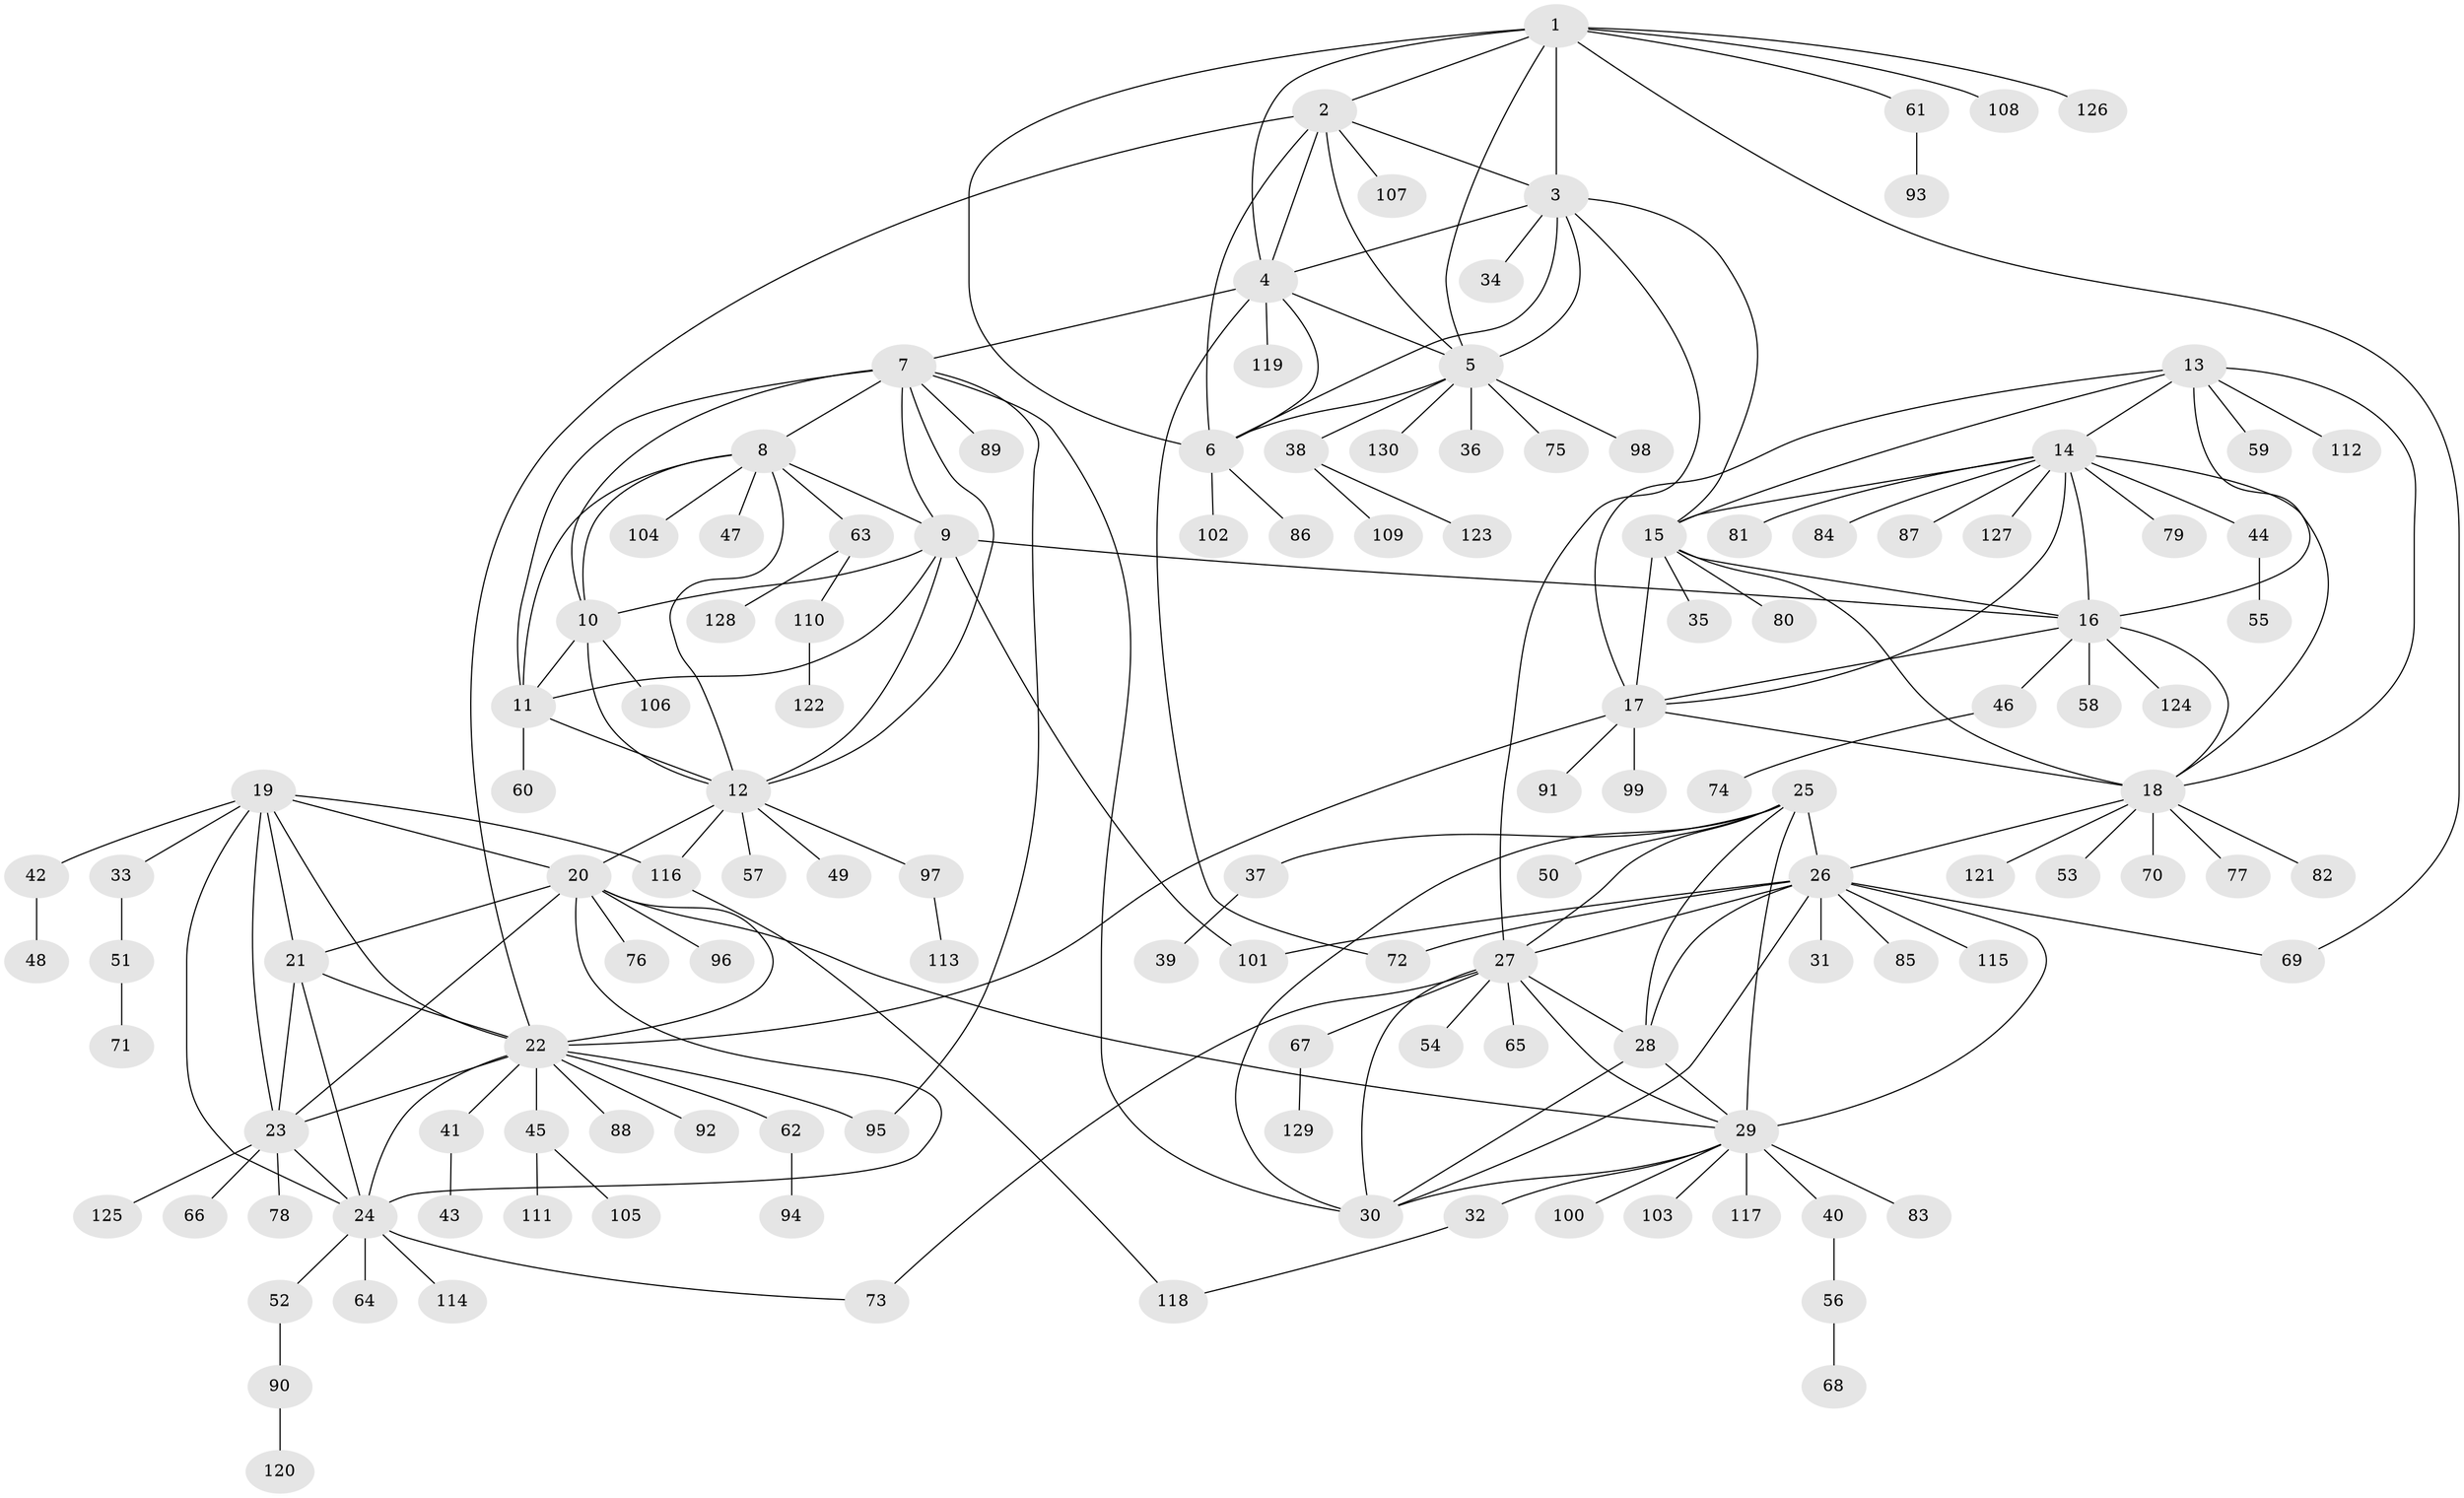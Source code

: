 // Generated by graph-tools (version 1.1) at 2025/37/03/09/25 02:37:38]
// undirected, 130 vertices, 192 edges
graph export_dot {
graph [start="1"]
  node [color=gray90,style=filled];
  1;
  2;
  3;
  4;
  5;
  6;
  7;
  8;
  9;
  10;
  11;
  12;
  13;
  14;
  15;
  16;
  17;
  18;
  19;
  20;
  21;
  22;
  23;
  24;
  25;
  26;
  27;
  28;
  29;
  30;
  31;
  32;
  33;
  34;
  35;
  36;
  37;
  38;
  39;
  40;
  41;
  42;
  43;
  44;
  45;
  46;
  47;
  48;
  49;
  50;
  51;
  52;
  53;
  54;
  55;
  56;
  57;
  58;
  59;
  60;
  61;
  62;
  63;
  64;
  65;
  66;
  67;
  68;
  69;
  70;
  71;
  72;
  73;
  74;
  75;
  76;
  77;
  78;
  79;
  80;
  81;
  82;
  83;
  84;
  85;
  86;
  87;
  88;
  89;
  90;
  91;
  92;
  93;
  94;
  95;
  96;
  97;
  98;
  99;
  100;
  101;
  102;
  103;
  104;
  105;
  106;
  107;
  108;
  109;
  110;
  111;
  112;
  113;
  114;
  115;
  116;
  117;
  118;
  119;
  120;
  121;
  122;
  123;
  124;
  125;
  126;
  127;
  128;
  129;
  130;
  1 -- 2;
  1 -- 3;
  1 -- 4;
  1 -- 5;
  1 -- 6;
  1 -- 61;
  1 -- 69;
  1 -- 108;
  1 -- 126;
  2 -- 3;
  2 -- 4;
  2 -- 5;
  2 -- 6;
  2 -- 22;
  2 -- 107;
  3 -- 4;
  3 -- 5;
  3 -- 6;
  3 -- 15;
  3 -- 27;
  3 -- 34;
  4 -- 5;
  4 -- 6;
  4 -- 7;
  4 -- 72;
  4 -- 119;
  5 -- 6;
  5 -- 36;
  5 -- 38;
  5 -- 75;
  5 -- 98;
  5 -- 130;
  6 -- 86;
  6 -- 102;
  7 -- 8;
  7 -- 9;
  7 -- 10;
  7 -- 11;
  7 -- 12;
  7 -- 30;
  7 -- 89;
  7 -- 95;
  8 -- 9;
  8 -- 10;
  8 -- 11;
  8 -- 12;
  8 -- 47;
  8 -- 63;
  8 -- 104;
  9 -- 10;
  9 -- 11;
  9 -- 12;
  9 -- 16;
  9 -- 101;
  10 -- 11;
  10 -- 12;
  10 -- 106;
  11 -- 12;
  11 -- 60;
  12 -- 20;
  12 -- 49;
  12 -- 57;
  12 -- 97;
  12 -- 116;
  13 -- 14;
  13 -- 15;
  13 -- 16;
  13 -- 17;
  13 -- 18;
  13 -- 59;
  13 -- 112;
  14 -- 15;
  14 -- 16;
  14 -- 17;
  14 -- 18;
  14 -- 44;
  14 -- 79;
  14 -- 81;
  14 -- 84;
  14 -- 87;
  14 -- 127;
  15 -- 16;
  15 -- 17;
  15 -- 18;
  15 -- 35;
  15 -- 80;
  16 -- 17;
  16 -- 18;
  16 -- 46;
  16 -- 58;
  16 -- 124;
  17 -- 18;
  17 -- 22;
  17 -- 91;
  17 -- 99;
  18 -- 26;
  18 -- 53;
  18 -- 70;
  18 -- 77;
  18 -- 82;
  18 -- 121;
  19 -- 20;
  19 -- 21;
  19 -- 22;
  19 -- 23;
  19 -- 24;
  19 -- 33;
  19 -- 42;
  19 -- 116;
  20 -- 21;
  20 -- 22;
  20 -- 23;
  20 -- 24;
  20 -- 29;
  20 -- 76;
  20 -- 96;
  21 -- 22;
  21 -- 23;
  21 -- 24;
  22 -- 23;
  22 -- 24;
  22 -- 41;
  22 -- 45;
  22 -- 62;
  22 -- 88;
  22 -- 92;
  22 -- 95;
  23 -- 24;
  23 -- 66;
  23 -- 78;
  23 -- 125;
  24 -- 52;
  24 -- 64;
  24 -- 73;
  24 -- 114;
  25 -- 26;
  25 -- 27;
  25 -- 28;
  25 -- 29;
  25 -- 30;
  25 -- 37;
  25 -- 50;
  26 -- 27;
  26 -- 28;
  26 -- 29;
  26 -- 30;
  26 -- 31;
  26 -- 69;
  26 -- 72;
  26 -- 85;
  26 -- 101;
  26 -- 115;
  27 -- 28;
  27 -- 29;
  27 -- 30;
  27 -- 54;
  27 -- 65;
  27 -- 67;
  27 -- 73;
  28 -- 29;
  28 -- 30;
  29 -- 30;
  29 -- 32;
  29 -- 40;
  29 -- 83;
  29 -- 100;
  29 -- 103;
  29 -- 117;
  32 -- 118;
  33 -- 51;
  37 -- 39;
  38 -- 109;
  38 -- 123;
  40 -- 56;
  41 -- 43;
  42 -- 48;
  44 -- 55;
  45 -- 105;
  45 -- 111;
  46 -- 74;
  51 -- 71;
  52 -- 90;
  56 -- 68;
  61 -- 93;
  62 -- 94;
  63 -- 110;
  63 -- 128;
  67 -- 129;
  90 -- 120;
  97 -- 113;
  110 -- 122;
  116 -- 118;
}
